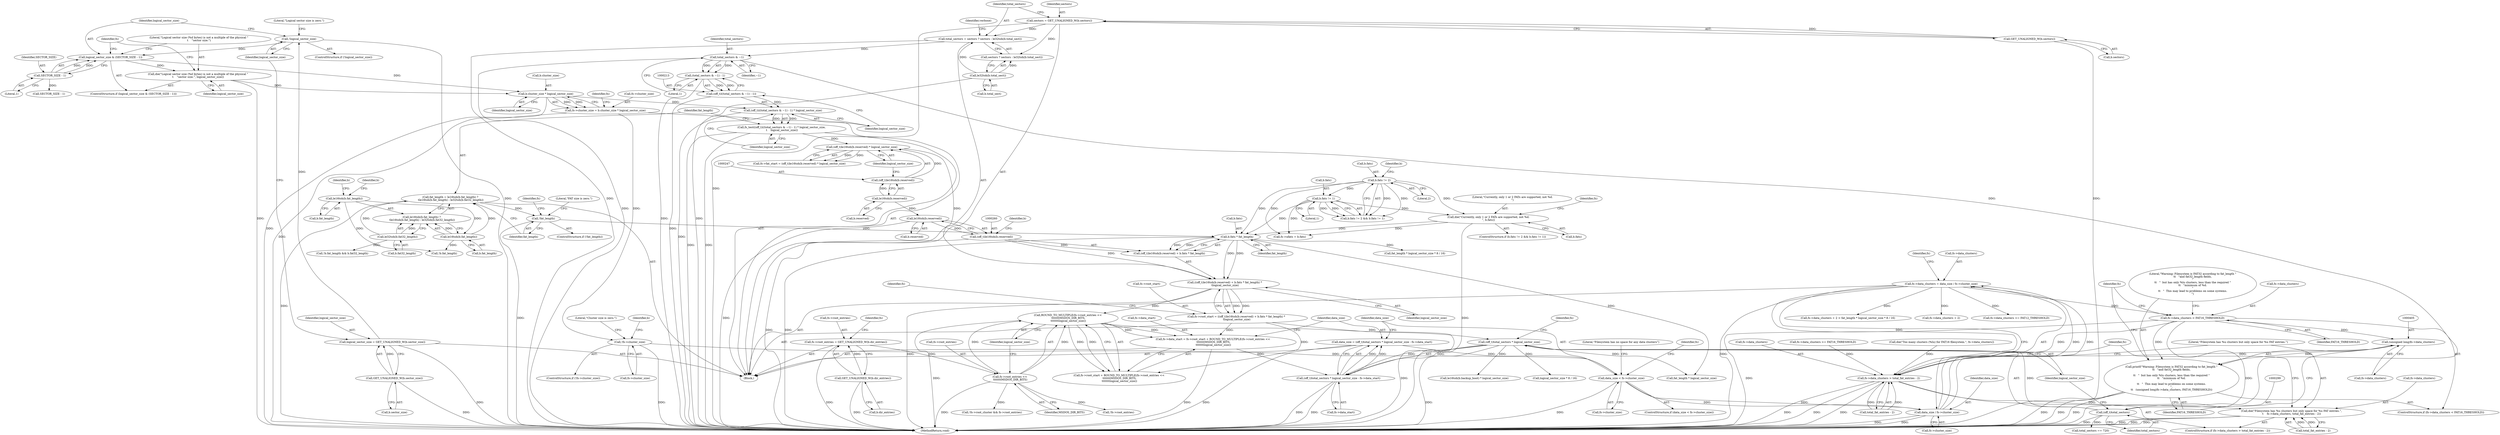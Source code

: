 digraph "0_dosfstools_e8eff147e9da1185f9afd5b25948153a3b97cf52_0@pointer" {
"1000397" [label="(Call,fs->data_clusters < FAT16_THRESHOLD)"];
"1000313" [label="(Call,fs->data_clusters = data_size / fs->cluster_size)"];
"1000317" [label="(Call,data_size / fs->cluster_size)"];
"1000306" [label="(Call,data_size < fs->cluster_size)"];
"1000294" [label="(Call,data_size = (off_t)total_sectors * logical_sector_size - fs->data_start)"];
"1000296" [label="(Call,(off_t)total_sectors * logical_sector_size - fs->data_start)"];
"1000297" [label="(Call,(off_t)total_sectors * logical_sector_size)"];
"1000298" [label="(Call,(off_t)total_sectors)"];
"1000215" [label="(Call,total_sectors & ~1)"];
"1000197" [label="(Call,total_sectors = sectors ? sectors : le32toh(b.total_sect))"];
"1000191" [label="(Call,sectors = GET_UNALIGNED_W(b.sectors))"];
"1000193" [label="(Call,GET_UNALIGNED_W(b.sectors))"];
"1000202" [label="(Call,le32toh(b.total_sect))"];
"1000287" [label="(Call,ROUND_TO_MULTIPLE(fs->root_entries <<\n \t\t\t\t\t\t\tMSDOS_DIR_BITS,\n \t\t\t\t\t\t\tlogical_sector_size))"];
"1000288" [label="(Call,fs->root_entries <<\n \t\t\t\t\t\t\tMSDOS_DIR_BITS)"];
"1000271" [label="(Call,fs->root_entries = GET_UNALIGNED_W(b.dir_entries))"];
"1000275" [label="(Call,GET_UNALIGNED_W(b.dir_entries))"];
"1000257" [label="(Call,((off_t)le16toh(b.reserved) + b.fats * fat_length) *\n \tlogical_sector_size)"];
"1000259" [label="(Call,(off_t)le16toh(b.reserved))"];
"1000261" [label="(Call,le16toh(b.reserved))"];
"1000248" [label="(Call,le16toh(b.reserved))"];
"1000265" [label="(Call,b.fats * fat_length)"];
"1000179" [label="(Call,die(\"Currently, only 1 or 2 FATs are supported, not %d.\n\", b.fats))"];
"1000169" [label="(Call,b.fats != 2)"];
"1000174" [label="(Call,b.fats != 1)"];
"1000237" [label="(Call,!fat_length)"];
"1000221" [label="(Call,fat_length = le16toh(b.fat_length) ?\n \tle16toh(b.fat_length) : le32toh(b.fat32_length))"];
"1000228" [label="(Call,le16toh(b.fat_length))"];
"1000224" [label="(Call,le16toh(b.fat_length))"];
"1000232" [label="(Call,le32toh(b.fat32_length))"];
"1000245" [label="(Call,(off_t)le16toh(b.reserved) * logical_sector_size)"];
"1000246" [label="(Call,(off_t)le16toh(b.reserved))"];
"1000210" [label="(Call,fs_test((off_t)((total_sectors & ~1) - 1) * logical_sector_size,\n \t    logical_sector_size))"];
"1000211" [label="(Call,(off_t)((total_sectors & ~1) - 1) * logical_sector_size)"];
"1000212" [label="(Call,(off_t)((total_sectors & ~1) - 1))"];
"1000214" [label="(Call,(total_sectors & ~1) - 1)"];
"1000155" [label="(Call,b.cluster_size * logical_sector_size)"];
"1000143" [label="(Call,logical_sector_size & (SECTOR_SIZE - 1))"];
"1000138" [label="(Call,!logical_sector_size)"];
"1000131" [label="(Call,logical_sector_size = GET_UNALIGNED_W(b.sector_size))"];
"1000133" [label="(Call,GET_UNALIGNED_W(b.sector_size))"];
"1000145" [label="(Call,SECTOR_SIZE - 1)"];
"1000148" [label="(Call,die(\"Logical sector size (%d bytes) is not a multiple of the physical \"\n\t    \"sector size.\", logical_sector_size))"];
"1000279" [label="(Call,fs->data_start = fs->root_start + ROUND_TO_MULTIPLE(fs->root_entries <<\n \t\t\t\t\t\t\tMSDOS_DIR_BITS,\n \t\t\t\t\t\t\tlogical_sector_size))"];
"1000253" [label="(Call,fs->root_start = ((off_t)le16toh(b.reserved) + b.fats * fat_length) *\n \tlogical_sector_size)"];
"1000161" [label="(Call,!fs->cluster_size)"];
"1000151" [label="(Call,fs->cluster_size = b.cluster_size * logical_sector_size)"];
"1000404" [label="(Call,(unsigned long)fs->data_clusters)"];
"1000402" [label="(Call,printf(\"Warning: Filesystem is FAT32 according to fat_length \"\n\t\t   \"and fat32_length fields,\n\"\n\t\t   \"  but has only %lu clusters, less than the required \"\n\t\t   \"minimum of %d.\n\"\n\t\t   \"  This may lead to problems on some systems.\n\",\n\t\t   (unsigned long)fs->data_clusters, FAT16_THRESHOLD))"];
"1000616" [label="(Call,fs->data_clusters > total_fat_entries - 2)"];
"1000623" [label="(Call,die(\"Filesystem has %u clusters but only space for %u FAT entries.\",\n\t    fs->data_clusters, total_fat_entries - 2))"];
"1000624" [label="(Literal,\"Filesystem has %u clusters but only space for %u FAT entries.\")"];
"1000219" [label="(Identifier,logical_sector_size)"];
"1000150" [label="(Identifier,logical_sector_size)"];
"1000249" [label="(Call,b.reserved)"];
"1000272" [label="(Call,fs->root_entries)"];
"1000245" [label="(Call,(off_t)le16toh(b.reserved) * logical_sector_size)"];
"1000191" [label="(Call,sectors = GET_UNALIGNED_W(b.sectors))"];
"1000156" [label="(Call,b.cluster_size)"];
"1000163" [label="(Identifier,fs)"];
"1000161" [label="(Call,!fs->cluster_size)"];
"1000257" [label="(Call,((off_t)le16toh(b.reserved) + b.fats * fat_length) *\n \tlogical_sector_size)"];
"1000303" [label="(Identifier,fs)"];
"1000280" [label="(Call,fs->data_start)"];
"1000176" [label="(Identifier,b)"];
"1000199" [label="(Call,sectors ? sectors : le32toh(b.total_sect))"];
"1000232" [label="(Call,le32toh(b.fat32_length))"];
"1000406" [label="(Call,fs->data_clusters)"];
"1000266" [label="(Call,b.fats)"];
"1000179" [label="(Call,die(\"Currently, only 1 or 2 FATs are supported, not %d.\n\", b.fats))"];
"1000297" [label="(Call,(off_t)total_sectors * logical_sector_size)"];
"1000192" [label="(Identifier,sectors)"];
"1000229" [label="(Call,b.fat_length)"];
"1000292" [label="(Identifier,MSDOS_DIR_BITS)"];
"1000143" [label="(Call,logical_sector_size & (SECTOR_SIZE - 1))"];
"1000275" [label="(Call,GET_UNALIGNED_W(b.dir_entries))"];
"1000281" [label="(Identifier,fs)"];
"1000625" [label="(Call,fs->data_clusters)"];
"1000254" [label="(Call,fs->root_start)"];
"1000134" [label="(Call,b.sector_size)"];
"1000396" [label="(ControlStructure,if (fs->data_clusters < FAT16_THRESHOLD))"];
"1000398" [label="(Call,fs->data_clusters)"];
"1000312" [label="(Literal,\"Filesystem has no space for any data clusters\")"];
"1000230" [label="(Identifier,b)"];
"1000270" [label="(Identifier,logical_sector_size)"];
"1000222" [label="(Identifier,fat_length)"];
"1000186" [label="(Identifier,fs)"];
"1000147" [label="(Literal,1)"];
"1000212" [label="(Call,(off_t)((total_sectors & ~1) - 1))"];
"1000228" [label="(Call,le16toh(b.fat_length))"];
"1000306" [label="(Call,data_size < fs->cluster_size)"];
"1000293" [label="(Identifier,logical_sector_size)"];
"1000522" [label="(Call,fat_length * logical_sector_size)"];
"1000166" [label="(Literal,\"Cluster size is zero.\")"];
"1000300" [label="(Identifier,total_sectors)"];
"1000340" [label="(Call,!b.fat_length)"];
"1000288" [label="(Call,fs->root_entries <<\n \t\t\t\t\t\t\tMSDOS_DIR_BITS)"];
"1000261" [label="(Call,le16toh(b.reserved))"];
"1000243" [label="(Identifier,fs)"];
"1000475" [label="(Call,fs->data_clusters + 2 > fat_length * logical_sector_size * 8 / 16)"];
"1000142" [label="(ControlStructure,if (logical_sector_size & (SECTOR_SIZE - 1)))"];
"1000294" [label="(Call,data_size = (off_t)total_sectors * logical_sector_size - fs->data_start)"];
"1000132" [label="(Identifier,logical_sector_size)"];
"1000687" [label="(MethodReturn,void)"];
"1000620" [label="(Call,total_fat_entries - 2)"];
"1000635" [label="(Identifier,fs)"];
"1000203" [label="(Call,b.total_sect)"];
"1000211" [label="(Call,(off_t)((total_sectors & ~1) - 1) * logical_sector_size)"];
"1000148" [label="(Call,die(\"Logical sector size (%d bytes) is not a multiple of the physical \"\n\t    \"sector size.\", logical_sector_size))"];
"1000170" [label="(Call,b.fats)"];
"1000339" [label="(Call,!b.fat_length && b.fat32_length)"];
"1000236" [label="(ControlStructure,if (!fat_length))"];
"1000418" [label="(Call,le16toh(b.backup_boot) * logical_sector_size)"];
"1000283" [label="(Call,fs->root_start + ROUND_TO_MULTIPLE(fs->root_entries <<\n \t\t\t\t\t\t\tMSDOS_DIR_BITS,\n \t\t\t\t\t\t\tlogical_sector_size))"];
"1000167" [label="(ControlStructure,if (b.fats != 2 && b.fats != 1))"];
"1000131" [label="(Call,logical_sector_size = GET_UNALIGNED_W(b.sector_size))"];
"1000318" [label="(Identifier,data_size)"];
"1000174" [label="(Call,b.fats != 1)"];
"1000617" [label="(Call,fs->data_clusters)"];
"1000149" [label="(Literal,\"Logical sector size (%d bytes) is not a multiple of the physical \"\n\t    \"sector size.\")"];
"1000184" [label="(Call,fs->nfats = b.fats)"];
"1000411" [label="(Identifier,fs)"];
"1000307" [label="(Identifier,data_size)"];
"1000141" [label="(Literal,\"Logical sector size is zero.\")"];
"1000233" [label="(Call,b.fat32_length)"];
"1000313" [label="(Call,fs->data_clusters = data_size / fs->cluster_size)"];
"1000151" [label="(Call,fs->cluster_size = b.cluster_size * logical_sector_size)"];
"1000287" [label="(Call,ROUND_TO_MULTIPLE(fs->root_entries <<\n \t\t\t\t\t\t\tMSDOS_DIR_BITS,\n \t\t\t\t\t\t\tlogical_sector_size))"];
"1000259" [label="(Call,(off_t)le16toh(b.reserved))"];
"1000452" [label="(Call,fs->data_clusters >= FAT16_THRESHOLD)"];
"1000221" [label="(Call,fat_length = le16toh(b.fat_length) ?\n \tle16toh(b.fat_length) : le32toh(b.fat32_length))"];
"1000139" [label="(Identifier,logical_sector_size)"];
"1000207" [label="(Identifier,verbose)"];
"1000237" [label="(Call,!fat_length)"];
"1000267" [label="(Identifier,b)"];
"1000483" [label="(Call,logical_sector_size * 8 / 16)"];
"1000298" [label="(Call,(off_t)total_sectors)"];
"1000117" [label="(Block,)"];
"1000160" [label="(ControlStructure,if (!fs->cluster_size))"];
"1000217" [label="(Identifier,~1)"];
"1000240" [label="(Literal,\"FAT size is zero.\")"];
"1000324" [label="(Identifier,fs)"];
"1000403" [label="(Literal,\"Warning: Filesystem is FAT32 according to fat_length \"\n\t\t   \"and fat32_length fields,\n\"\n\t\t   \"  but has only %lu clusters, less than the required \"\n\t\t   \"minimum of %d.\n\"\n\t\t   \"  This may lead to problems on some systems.\n\")"];
"1000224" [label="(Call,le16toh(b.fat_length))"];
"1000401" [label="(Identifier,FAT16_THRESHOLD)"];
"1000138" [label="(Call,!logical_sector_size)"];
"1000457" [label="(Call,die(\"Too many clusters (%lu) for FAT16 filesystem.\", fs->data_clusters))"];
"1000295" [label="(Identifier,data_size)"];
"1000302" [label="(Call,fs->data_start)"];
"1000615" [label="(ControlStructure,if (fs->data_clusters > total_fat_entries - 2))"];
"1000225" [label="(Call,b.fat_length)"];
"1000215" [label="(Call,total_sectors & ~1)"];
"1000481" [label="(Call,fat_length * logical_sector_size * 8 / 16)"];
"1000315" [label="(Identifier,fs)"];
"1000279" [label="(Call,fs->data_start = fs->root_start + ROUND_TO_MULTIPLE(fs->root_entries <<\n \t\t\t\t\t\t\tMSDOS_DIR_BITS,\n \t\t\t\t\t\t\tlogical_sector_size))"];
"1000317" [label="(Call,data_size / fs->cluster_size)"];
"1000169" [label="(Call,b.fats != 2)"];
"1000628" [label="(Call,total_fat_entries - 2)"];
"1000296" [label="(Call,(off_t)total_sectors * logical_sector_size - fs->data_start)"];
"1000168" [label="(Call,b.fats != 2 && b.fats != 1)"];
"1000181" [label="(Call,b.fats)"];
"1000314" [label="(Call,fs->data_clusters)"];
"1000159" [label="(Identifier,logical_sector_size)"];
"1000633" [label="(Call,!fs->root_entries)"];
"1000220" [label="(Identifier,logical_sector_size)"];
"1000153" [label="(Identifier,fs)"];
"1000218" [label="(Literal,1)"];
"1000180" [label="(Literal,\"Currently, only 1 or 2 FATs are supported, not %d.\n\")"];
"1000223" [label="(Call,le16toh(b.fat_length) ?\n \tle16toh(b.fat_length) : le32toh(b.fat32_length))"];
"1000409" [label="(Identifier,FAT16_THRESHOLD)"];
"1000253" [label="(Call,fs->root_start = ((off_t)le16toh(b.reserved) + b.fats * fat_length) *\n \tlogical_sector_size)"];
"1000144" [label="(Identifier,logical_sector_size)"];
"1000137" [label="(ControlStructure,if (!logical_sector_size))"];
"1000234" [label="(Identifier,b)"];
"1000476" [label="(Call,fs->data_clusters + 2)"];
"1000202" [label="(Call,le32toh(b.total_sect))"];
"1000248" [label="(Call,le16toh(b.reserved))"];
"1000246" [label="(Call,(off_t)le16toh(b.reserved))"];
"1000198" [label="(Identifier,total_sectors)"];
"1000397" [label="(Call,fs->data_clusters < FAT16_THRESHOLD)"];
"1000197" [label="(Call,total_sectors = sectors ? sectors : le32toh(b.total_sect))"];
"1000269" [label="(Identifier,fat_length)"];
"1000273" [label="(Identifier,fs)"];
"1000146" [label="(Identifier,SECTOR_SIZE)"];
"1000623" [label="(Call,die(\"Filesystem has %u clusters but only space for %u FAT entries.\",\n\t    fs->data_clusters, total_fat_entries - 2))"];
"1000265" [label="(Call,b.fats * fat_length)"];
"1000175" [label="(Call,b.fats)"];
"1000162" [label="(Call,fs->cluster_size)"];
"1000155" [label="(Call,b.cluster_size * logical_sector_size)"];
"1000194" [label="(Call,b.sectors)"];
"1000271" [label="(Call,fs->root_entries = GET_UNALIGNED_W(b.dir_entries))"];
"1000214" [label="(Call,(total_sectors & ~1) - 1)"];
"1000616" [label="(Call,fs->data_clusters > total_fat_entries - 2)"];
"1000216" [label="(Identifier,total_sectors)"];
"1000402" [label="(Call,printf(\"Warning: Filesystem is FAT32 according to fat_length \"\n\t\t   \"and fat32_length fields,\n\"\n\t\t   \"  but has only %lu clusters, less than the required \"\n\t\t   \"minimum of %d.\n\"\n\t\t   \"  This may lead to problems on some systems.\n\",\n\t\t   (unsigned long)fs->data_clusters, FAT16_THRESHOLD))"];
"1000444" [label="(Call,fs->data_clusters >= FAT12_THRESHOLD)"];
"1000489" [label="(Call,total_sectors == 720)"];
"1000262" [label="(Call,b.reserved)"];
"1000210" [label="(Call,fs_test((off_t)((total_sectors & ~1) - 1) * logical_sector_size,\n \t    logical_sector_size))"];
"1000258" [label="(Call,(off_t)le16toh(b.reserved) + b.fats * fat_length)"];
"1000133" [label="(Call,GET_UNALIGNED_W(b.sector_size))"];
"1000305" [label="(ControlStructure,if (data_size < fs->cluster_size))"];
"1000289" [label="(Call,fs->root_entries)"];
"1000404" [label="(Call,(unsigned long)fs->data_clusters)"];
"1000178" [label="(Literal,1)"];
"1000173" [label="(Literal,2)"];
"1000301" [label="(Identifier,logical_sector_size)"];
"1000241" [label="(Call,fs->fat_start = (off_t)le16toh(b.reserved) * logical_sector_size)"];
"1000238" [label="(Identifier,fat_length)"];
"1000308" [label="(Call,fs->cluster_size)"];
"1000145" [label="(Call,SECTOR_SIZE - 1)"];
"1000193" [label="(Call,GET_UNALIGNED_W(b.sectors))"];
"1000319" [label="(Call,fs->cluster_size)"];
"1000252" [label="(Identifier,logical_sector_size)"];
"1000152" [label="(Call,fs->cluster_size)"];
"1000276" [label="(Call,b.dir_entries)"];
"1000171" [label="(Identifier,b)"];
"1000362" [label="(Call,!fs->root_cluster && fs->root_entries)"];
"1000659" [label="(Call,SECTOR_SIZE - 1)"];
"1000397" -> "1000396"  [label="AST: "];
"1000397" -> "1000401"  [label="CFG: "];
"1000398" -> "1000397"  [label="AST: "];
"1000401" -> "1000397"  [label="AST: "];
"1000403" -> "1000397"  [label="CFG: "];
"1000411" -> "1000397"  [label="CFG: "];
"1000397" -> "1000687"  [label="DDG: "];
"1000397" -> "1000687"  [label="DDG: "];
"1000313" -> "1000397"  [label="DDG: "];
"1000397" -> "1000404"  [label="DDG: "];
"1000397" -> "1000402"  [label="DDG: "];
"1000397" -> "1000616"  [label="DDG: "];
"1000313" -> "1000117"  [label="AST: "];
"1000313" -> "1000317"  [label="CFG: "];
"1000314" -> "1000313"  [label="AST: "];
"1000317" -> "1000313"  [label="AST: "];
"1000324" -> "1000313"  [label="CFG: "];
"1000313" -> "1000687"  [label="DDG: "];
"1000317" -> "1000313"  [label="DDG: "];
"1000317" -> "1000313"  [label="DDG: "];
"1000313" -> "1000444"  [label="DDG: "];
"1000313" -> "1000475"  [label="DDG: "];
"1000313" -> "1000476"  [label="DDG: "];
"1000313" -> "1000616"  [label="DDG: "];
"1000317" -> "1000319"  [label="CFG: "];
"1000318" -> "1000317"  [label="AST: "];
"1000319" -> "1000317"  [label="AST: "];
"1000317" -> "1000687"  [label="DDG: "];
"1000317" -> "1000687"  [label="DDG: "];
"1000306" -> "1000317"  [label="DDG: "];
"1000306" -> "1000317"  [label="DDG: "];
"1000306" -> "1000305"  [label="AST: "];
"1000306" -> "1000308"  [label="CFG: "];
"1000307" -> "1000306"  [label="AST: "];
"1000308" -> "1000306"  [label="AST: "];
"1000312" -> "1000306"  [label="CFG: "];
"1000315" -> "1000306"  [label="CFG: "];
"1000306" -> "1000687"  [label="DDG: "];
"1000294" -> "1000306"  [label="DDG: "];
"1000161" -> "1000306"  [label="DDG: "];
"1000294" -> "1000117"  [label="AST: "];
"1000294" -> "1000296"  [label="CFG: "];
"1000295" -> "1000294"  [label="AST: "];
"1000296" -> "1000294"  [label="AST: "];
"1000307" -> "1000294"  [label="CFG: "];
"1000294" -> "1000687"  [label="DDG: "];
"1000296" -> "1000294"  [label="DDG: "];
"1000296" -> "1000294"  [label="DDG: "];
"1000296" -> "1000302"  [label="CFG: "];
"1000297" -> "1000296"  [label="AST: "];
"1000302" -> "1000296"  [label="AST: "];
"1000296" -> "1000687"  [label="DDG: "];
"1000296" -> "1000687"  [label="DDG: "];
"1000297" -> "1000296"  [label="DDG: "];
"1000297" -> "1000296"  [label="DDG: "];
"1000279" -> "1000296"  [label="DDG: "];
"1000297" -> "1000301"  [label="CFG: "];
"1000298" -> "1000297"  [label="AST: "];
"1000301" -> "1000297"  [label="AST: "];
"1000303" -> "1000297"  [label="CFG: "];
"1000297" -> "1000687"  [label="DDG: "];
"1000298" -> "1000297"  [label="DDG: "];
"1000287" -> "1000297"  [label="DDG: "];
"1000297" -> "1000418"  [label="DDG: "];
"1000297" -> "1000483"  [label="DDG: "];
"1000297" -> "1000522"  [label="DDG: "];
"1000298" -> "1000300"  [label="CFG: "];
"1000299" -> "1000298"  [label="AST: "];
"1000300" -> "1000298"  [label="AST: "];
"1000301" -> "1000298"  [label="CFG: "];
"1000298" -> "1000687"  [label="DDG: "];
"1000215" -> "1000298"  [label="DDG: "];
"1000298" -> "1000489"  [label="DDG: "];
"1000215" -> "1000214"  [label="AST: "];
"1000215" -> "1000217"  [label="CFG: "];
"1000216" -> "1000215"  [label="AST: "];
"1000217" -> "1000215"  [label="AST: "];
"1000218" -> "1000215"  [label="CFG: "];
"1000215" -> "1000687"  [label="DDG: "];
"1000215" -> "1000214"  [label="DDG: "];
"1000215" -> "1000214"  [label="DDG: "];
"1000197" -> "1000215"  [label="DDG: "];
"1000197" -> "1000117"  [label="AST: "];
"1000197" -> "1000199"  [label="CFG: "];
"1000198" -> "1000197"  [label="AST: "];
"1000199" -> "1000197"  [label="AST: "];
"1000207" -> "1000197"  [label="CFG: "];
"1000197" -> "1000687"  [label="DDG: "];
"1000191" -> "1000197"  [label="DDG: "];
"1000202" -> "1000197"  [label="DDG: "];
"1000191" -> "1000117"  [label="AST: "];
"1000191" -> "1000193"  [label="CFG: "];
"1000192" -> "1000191"  [label="AST: "];
"1000193" -> "1000191"  [label="AST: "];
"1000198" -> "1000191"  [label="CFG: "];
"1000191" -> "1000687"  [label="DDG: "];
"1000193" -> "1000191"  [label="DDG: "];
"1000191" -> "1000199"  [label="DDG: "];
"1000193" -> "1000194"  [label="CFG: "];
"1000194" -> "1000193"  [label="AST: "];
"1000193" -> "1000687"  [label="DDG: "];
"1000202" -> "1000199"  [label="AST: "];
"1000202" -> "1000203"  [label="CFG: "];
"1000203" -> "1000202"  [label="AST: "];
"1000199" -> "1000202"  [label="CFG: "];
"1000202" -> "1000687"  [label="DDG: "];
"1000202" -> "1000199"  [label="DDG: "];
"1000287" -> "1000283"  [label="AST: "];
"1000287" -> "1000293"  [label="CFG: "];
"1000288" -> "1000287"  [label="AST: "];
"1000293" -> "1000287"  [label="AST: "];
"1000283" -> "1000287"  [label="CFG: "];
"1000287" -> "1000687"  [label="DDG: "];
"1000287" -> "1000279"  [label="DDG: "];
"1000287" -> "1000279"  [label="DDG: "];
"1000287" -> "1000283"  [label="DDG: "];
"1000287" -> "1000283"  [label="DDG: "];
"1000288" -> "1000287"  [label="DDG: "];
"1000288" -> "1000287"  [label="DDG: "];
"1000257" -> "1000287"  [label="DDG: "];
"1000288" -> "1000292"  [label="CFG: "];
"1000289" -> "1000288"  [label="AST: "];
"1000292" -> "1000288"  [label="AST: "];
"1000293" -> "1000288"  [label="CFG: "];
"1000288" -> "1000687"  [label="DDG: "];
"1000271" -> "1000288"  [label="DDG: "];
"1000288" -> "1000362"  [label="DDG: "];
"1000288" -> "1000633"  [label="DDG: "];
"1000271" -> "1000117"  [label="AST: "];
"1000271" -> "1000275"  [label="CFG: "];
"1000272" -> "1000271"  [label="AST: "];
"1000275" -> "1000271"  [label="AST: "];
"1000281" -> "1000271"  [label="CFG: "];
"1000271" -> "1000687"  [label="DDG: "];
"1000275" -> "1000271"  [label="DDG: "];
"1000275" -> "1000276"  [label="CFG: "];
"1000276" -> "1000275"  [label="AST: "];
"1000275" -> "1000687"  [label="DDG: "];
"1000257" -> "1000253"  [label="AST: "];
"1000257" -> "1000270"  [label="CFG: "];
"1000258" -> "1000257"  [label="AST: "];
"1000270" -> "1000257"  [label="AST: "];
"1000253" -> "1000257"  [label="CFG: "];
"1000257" -> "1000687"  [label="DDG: "];
"1000257" -> "1000253"  [label="DDG: "];
"1000257" -> "1000253"  [label="DDG: "];
"1000259" -> "1000257"  [label="DDG: "];
"1000265" -> "1000257"  [label="DDG: "];
"1000265" -> "1000257"  [label="DDG: "];
"1000245" -> "1000257"  [label="DDG: "];
"1000259" -> "1000258"  [label="AST: "];
"1000259" -> "1000261"  [label="CFG: "];
"1000260" -> "1000259"  [label="AST: "];
"1000261" -> "1000259"  [label="AST: "];
"1000267" -> "1000259"  [label="CFG: "];
"1000259" -> "1000687"  [label="DDG: "];
"1000259" -> "1000258"  [label="DDG: "];
"1000261" -> "1000259"  [label="DDG: "];
"1000261" -> "1000262"  [label="CFG: "];
"1000262" -> "1000261"  [label="AST: "];
"1000261" -> "1000687"  [label="DDG: "];
"1000248" -> "1000261"  [label="DDG: "];
"1000248" -> "1000246"  [label="AST: "];
"1000248" -> "1000249"  [label="CFG: "];
"1000249" -> "1000248"  [label="AST: "];
"1000246" -> "1000248"  [label="CFG: "];
"1000248" -> "1000246"  [label="DDG: "];
"1000265" -> "1000258"  [label="AST: "];
"1000265" -> "1000269"  [label="CFG: "];
"1000266" -> "1000265"  [label="AST: "];
"1000269" -> "1000265"  [label="AST: "];
"1000258" -> "1000265"  [label="CFG: "];
"1000265" -> "1000687"  [label="DDG: "];
"1000265" -> "1000258"  [label="DDG: "];
"1000265" -> "1000258"  [label="DDG: "];
"1000179" -> "1000265"  [label="DDG: "];
"1000169" -> "1000265"  [label="DDG: "];
"1000174" -> "1000265"  [label="DDG: "];
"1000237" -> "1000265"  [label="DDG: "];
"1000265" -> "1000481"  [label="DDG: "];
"1000265" -> "1000522"  [label="DDG: "];
"1000179" -> "1000167"  [label="AST: "];
"1000179" -> "1000181"  [label="CFG: "];
"1000180" -> "1000179"  [label="AST: "];
"1000181" -> "1000179"  [label="AST: "];
"1000186" -> "1000179"  [label="CFG: "];
"1000179" -> "1000687"  [label="DDG: "];
"1000169" -> "1000179"  [label="DDG: "];
"1000174" -> "1000179"  [label="DDG: "];
"1000179" -> "1000184"  [label="DDG: "];
"1000169" -> "1000168"  [label="AST: "];
"1000169" -> "1000173"  [label="CFG: "];
"1000170" -> "1000169"  [label="AST: "];
"1000173" -> "1000169"  [label="AST: "];
"1000176" -> "1000169"  [label="CFG: "];
"1000168" -> "1000169"  [label="CFG: "];
"1000169" -> "1000168"  [label="DDG: "];
"1000169" -> "1000168"  [label="DDG: "];
"1000169" -> "1000174"  [label="DDG: "];
"1000169" -> "1000184"  [label="DDG: "];
"1000174" -> "1000168"  [label="AST: "];
"1000174" -> "1000178"  [label="CFG: "];
"1000175" -> "1000174"  [label="AST: "];
"1000178" -> "1000174"  [label="AST: "];
"1000168" -> "1000174"  [label="CFG: "];
"1000174" -> "1000168"  [label="DDG: "];
"1000174" -> "1000168"  [label="DDG: "];
"1000174" -> "1000184"  [label="DDG: "];
"1000237" -> "1000236"  [label="AST: "];
"1000237" -> "1000238"  [label="CFG: "];
"1000238" -> "1000237"  [label="AST: "];
"1000240" -> "1000237"  [label="CFG: "];
"1000243" -> "1000237"  [label="CFG: "];
"1000237" -> "1000687"  [label="DDG: "];
"1000221" -> "1000237"  [label="DDG: "];
"1000221" -> "1000117"  [label="AST: "];
"1000221" -> "1000223"  [label="CFG: "];
"1000222" -> "1000221"  [label="AST: "];
"1000223" -> "1000221"  [label="AST: "];
"1000238" -> "1000221"  [label="CFG: "];
"1000221" -> "1000687"  [label="DDG: "];
"1000228" -> "1000221"  [label="DDG: "];
"1000232" -> "1000221"  [label="DDG: "];
"1000228" -> "1000223"  [label="AST: "];
"1000228" -> "1000229"  [label="CFG: "];
"1000229" -> "1000228"  [label="AST: "];
"1000223" -> "1000228"  [label="CFG: "];
"1000228" -> "1000223"  [label="DDG: "];
"1000224" -> "1000228"  [label="DDG: "];
"1000228" -> "1000340"  [label="DDG: "];
"1000224" -> "1000223"  [label="AST: "];
"1000224" -> "1000225"  [label="CFG: "];
"1000225" -> "1000224"  [label="AST: "];
"1000230" -> "1000224"  [label="CFG: "];
"1000234" -> "1000224"  [label="CFG: "];
"1000224" -> "1000340"  [label="DDG: "];
"1000232" -> "1000223"  [label="AST: "];
"1000232" -> "1000233"  [label="CFG: "];
"1000233" -> "1000232"  [label="AST: "];
"1000223" -> "1000232"  [label="CFG: "];
"1000232" -> "1000223"  [label="DDG: "];
"1000232" -> "1000339"  [label="DDG: "];
"1000245" -> "1000241"  [label="AST: "];
"1000245" -> "1000252"  [label="CFG: "];
"1000246" -> "1000245"  [label="AST: "];
"1000252" -> "1000245"  [label="AST: "];
"1000241" -> "1000245"  [label="CFG: "];
"1000245" -> "1000241"  [label="DDG: "];
"1000245" -> "1000241"  [label="DDG: "];
"1000246" -> "1000245"  [label="DDG: "];
"1000210" -> "1000245"  [label="DDG: "];
"1000247" -> "1000246"  [label="AST: "];
"1000252" -> "1000246"  [label="CFG: "];
"1000210" -> "1000117"  [label="AST: "];
"1000210" -> "1000220"  [label="CFG: "];
"1000211" -> "1000210"  [label="AST: "];
"1000220" -> "1000210"  [label="AST: "];
"1000222" -> "1000210"  [label="CFG: "];
"1000210" -> "1000687"  [label="DDG: "];
"1000210" -> "1000687"  [label="DDG: "];
"1000211" -> "1000210"  [label="DDG: "];
"1000211" -> "1000210"  [label="DDG: "];
"1000211" -> "1000219"  [label="CFG: "];
"1000212" -> "1000211"  [label="AST: "];
"1000219" -> "1000211"  [label="AST: "];
"1000220" -> "1000211"  [label="CFG: "];
"1000211" -> "1000687"  [label="DDG: "];
"1000212" -> "1000211"  [label="DDG: "];
"1000155" -> "1000211"  [label="DDG: "];
"1000212" -> "1000214"  [label="CFG: "];
"1000213" -> "1000212"  [label="AST: "];
"1000214" -> "1000212"  [label="AST: "];
"1000219" -> "1000212"  [label="CFG: "];
"1000212" -> "1000687"  [label="DDG: "];
"1000214" -> "1000212"  [label="DDG: "];
"1000214" -> "1000212"  [label="DDG: "];
"1000214" -> "1000218"  [label="CFG: "];
"1000218" -> "1000214"  [label="AST: "];
"1000214" -> "1000687"  [label="DDG: "];
"1000155" -> "1000151"  [label="AST: "];
"1000155" -> "1000159"  [label="CFG: "];
"1000156" -> "1000155"  [label="AST: "];
"1000159" -> "1000155"  [label="AST: "];
"1000151" -> "1000155"  [label="CFG: "];
"1000155" -> "1000687"  [label="DDG: "];
"1000155" -> "1000151"  [label="DDG: "];
"1000155" -> "1000151"  [label="DDG: "];
"1000143" -> "1000155"  [label="DDG: "];
"1000148" -> "1000155"  [label="DDG: "];
"1000143" -> "1000142"  [label="AST: "];
"1000143" -> "1000145"  [label="CFG: "];
"1000144" -> "1000143"  [label="AST: "];
"1000145" -> "1000143"  [label="AST: "];
"1000149" -> "1000143"  [label="CFG: "];
"1000153" -> "1000143"  [label="CFG: "];
"1000138" -> "1000143"  [label="DDG: "];
"1000145" -> "1000143"  [label="DDG: "];
"1000145" -> "1000143"  [label="DDG: "];
"1000143" -> "1000148"  [label="DDG: "];
"1000138" -> "1000137"  [label="AST: "];
"1000138" -> "1000139"  [label="CFG: "];
"1000139" -> "1000138"  [label="AST: "];
"1000141" -> "1000138"  [label="CFG: "];
"1000144" -> "1000138"  [label="CFG: "];
"1000138" -> "1000687"  [label="DDG: "];
"1000131" -> "1000138"  [label="DDG: "];
"1000131" -> "1000117"  [label="AST: "];
"1000131" -> "1000133"  [label="CFG: "];
"1000132" -> "1000131"  [label="AST: "];
"1000133" -> "1000131"  [label="AST: "];
"1000139" -> "1000131"  [label="CFG: "];
"1000131" -> "1000687"  [label="DDG: "];
"1000133" -> "1000131"  [label="DDG: "];
"1000133" -> "1000134"  [label="CFG: "];
"1000134" -> "1000133"  [label="AST: "];
"1000133" -> "1000687"  [label="DDG: "];
"1000145" -> "1000147"  [label="CFG: "];
"1000146" -> "1000145"  [label="AST: "];
"1000147" -> "1000145"  [label="AST: "];
"1000145" -> "1000659"  [label="DDG: "];
"1000148" -> "1000142"  [label="AST: "];
"1000148" -> "1000150"  [label="CFG: "];
"1000149" -> "1000148"  [label="AST: "];
"1000150" -> "1000148"  [label="AST: "];
"1000153" -> "1000148"  [label="CFG: "];
"1000148" -> "1000687"  [label="DDG: "];
"1000279" -> "1000117"  [label="AST: "];
"1000279" -> "1000283"  [label="CFG: "];
"1000280" -> "1000279"  [label="AST: "];
"1000283" -> "1000279"  [label="AST: "];
"1000295" -> "1000279"  [label="CFG: "];
"1000279" -> "1000687"  [label="DDG: "];
"1000253" -> "1000279"  [label="DDG: "];
"1000253" -> "1000117"  [label="AST: "];
"1000254" -> "1000253"  [label="AST: "];
"1000273" -> "1000253"  [label="CFG: "];
"1000253" -> "1000687"  [label="DDG: "];
"1000253" -> "1000283"  [label="DDG: "];
"1000161" -> "1000160"  [label="AST: "];
"1000161" -> "1000162"  [label="CFG: "];
"1000162" -> "1000161"  [label="AST: "];
"1000166" -> "1000161"  [label="CFG: "];
"1000171" -> "1000161"  [label="CFG: "];
"1000161" -> "1000687"  [label="DDG: "];
"1000151" -> "1000161"  [label="DDG: "];
"1000151" -> "1000117"  [label="AST: "];
"1000152" -> "1000151"  [label="AST: "];
"1000163" -> "1000151"  [label="CFG: "];
"1000151" -> "1000687"  [label="DDG: "];
"1000404" -> "1000402"  [label="AST: "];
"1000404" -> "1000406"  [label="CFG: "];
"1000405" -> "1000404"  [label="AST: "];
"1000406" -> "1000404"  [label="AST: "];
"1000409" -> "1000404"  [label="CFG: "];
"1000404" -> "1000402"  [label="DDG: "];
"1000404" -> "1000616"  [label="DDG: "];
"1000402" -> "1000396"  [label="AST: "];
"1000402" -> "1000409"  [label="CFG: "];
"1000403" -> "1000402"  [label="AST: "];
"1000409" -> "1000402"  [label="AST: "];
"1000411" -> "1000402"  [label="CFG: "];
"1000402" -> "1000687"  [label="DDG: "];
"1000402" -> "1000687"  [label="DDG: "];
"1000402" -> "1000687"  [label="DDG: "];
"1000616" -> "1000615"  [label="AST: "];
"1000616" -> "1000620"  [label="CFG: "];
"1000617" -> "1000616"  [label="AST: "];
"1000620" -> "1000616"  [label="AST: "];
"1000624" -> "1000616"  [label="CFG: "];
"1000635" -> "1000616"  [label="CFG: "];
"1000616" -> "1000687"  [label="DDG: "];
"1000616" -> "1000687"  [label="DDG: "];
"1000616" -> "1000687"  [label="DDG: "];
"1000457" -> "1000616"  [label="DDG: "];
"1000452" -> "1000616"  [label="DDG: "];
"1000620" -> "1000616"  [label="DDG: "];
"1000620" -> "1000616"  [label="DDG: "];
"1000616" -> "1000623"  [label="DDG: "];
"1000623" -> "1000615"  [label="AST: "];
"1000623" -> "1000628"  [label="CFG: "];
"1000624" -> "1000623"  [label="AST: "];
"1000625" -> "1000623"  [label="AST: "];
"1000628" -> "1000623"  [label="AST: "];
"1000635" -> "1000623"  [label="CFG: "];
"1000623" -> "1000687"  [label="DDG: "];
"1000623" -> "1000687"  [label="DDG: "];
"1000623" -> "1000687"  [label="DDG: "];
"1000628" -> "1000623"  [label="DDG: "];
"1000628" -> "1000623"  [label="DDG: "];
}

